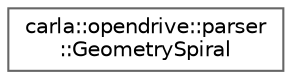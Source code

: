 digraph "类继承关系图"
{
 // INTERACTIVE_SVG=YES
 // LATEX_PDF_SIZE
  bgcolor="transparent";
  edge [fontname=Helvetica,fontsize=10,labelfontname=Helvetica,labelfontsize=10];
  node [fontname=Helvetica,fontsize=10,shape=box,height=0.2,width=0.4];
  rankdir="LR";
  Node0 [id="Node000000",label="carla::opendrive::parser\l::GeometrySpiral",height=0.2,width=0.4,color="grey40", fillcolor="white", style="filled",URL="$dd/d46/structcarla_1_1opendrive_1_1parser_1_1GeometrySpiral.html",tooltip=" "];
}
